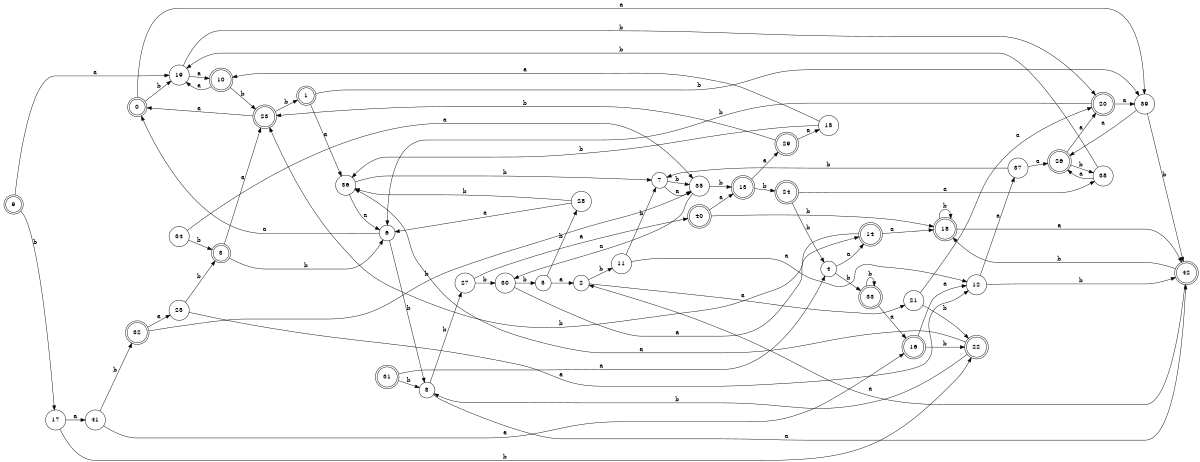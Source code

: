 digraph n35_5 {
__start0 [label="" shape="none"];

rankdir=LR;
size="8,5";

s0 [style="rounded,filled", color="black", fillcolor="white" shape="doublecircle", label="0"];
s1 [style="rounded,filled", color="black", fillcolor="white" shape="doublecircle", label="1"];
s2 [style="filled", color="black", fillcolor="white" shape="circle", label="2"];
s3 [style="rounded,filled", color="black", fillcolor="white" shape="doublecircle", label="3"];
s4 [style="filled", color="black", fillcolor="white" shape="circle", label="4"];
s5 [style="filled", color="black", fillcolor="white" shape="circle", label="5"];
s6 [style="filled", color="black", fillcolor="white" shape="circle", label="6"];
s7 [style="filled", color="black", fillcolor="white" shape="circle", label="7"];
s8 [style="filled", color="black", fillcolor="white" shape="circle", label="8"];
s9 [style="rounded,filled", color="black", fillcolor="white" shape="doublecircle", label="9"];
s10 [style="rounded,filled", color="black", fillcolor="white" shape="doublecircle", label="10"];
s11 [style="filled", color="black", fillcolor="white" shape="circle", label="11"];
s12 [style="filled", color="black", fillcolor="white" shape="circle", label="12"];
s13 [style="rounded,filled", color="black", fillcolor="white" shape="doublecircle", label="13"];
s14 [style="rounded,filled", color="black", fillcolor="white" shape="doublecircle", label="14"];
s15 [style="filled", color="black", fillcolor="white" shape="circle", label="15"];
s16 [style="rounded,filled", color="black", fillcolor="white" shape="doublecircle", label="16"];
s17 [style="filled", color="black", fillcolor="white" shape="circle", label="17"];
s18 [style="rounded,filled", color="black", fillcolor="white" shape="doublecircle", label="18"];
s19 [style="filled", color="black", fillcolor="white" shape="circle", label="19"];
s20 [style="rounded,filled", color="black", fillcolor="white" shape="doublecircle", label="20"];
s21 [style="filled", color="black", fillcolor="white" shape="circle", label="21"];
s22 [style="rounded,filled", color="black", fillcolor="white" shape="doublecircle", label="22"];
s23 [style="rounded,filled", color="black", fillcolor="white" shape="doublecircle", label="23"];
s24 [style="rounded,filled", color="black", fillcolor="white" shape="doublecircle", label="24"];
s25 [style="filled", color="black", fillcolor="white" shape="circle", label="25"];
s26 [style="rounded,filled", color="black", fillcolor="white" shape="doublecircle", label="26"];
s27 [style="filled", color="black", fillcolor="white" shape="circle", label="27"];
s28 [style="filled", color="black", fillcolor="white" shape="circle", label="28"];
s29 [style="rounded,filled", color="black", fillcolor="white" shape="doublecircle", label="29"];
s30 [style="filled", color="black", fillcolor="white" shape="circle", label="30"];
s31 [style="rounded,filled", color="black", fillcolor="white" shape="doublecircle", label="31"];
s32 [style="rounded,filled", color="black", fillcolor="white" shape="doublecircle", label="32"];
s33 [style="rounded,filled", color="black", fillcolor="white" shape="doublecircle", label="33"];
s34 [style="filled", color="black", fillcolor="white" shape="circle", label="34"];
s35 [style="filled", color="black", fillcolor="white" shape="circle", label="35"];
s36 [style="filled", color="black", fillcolor="white" shape="circle", label="36"];
s37 [style="filled", color="black", fillcolor="white" shape="circle", label="37"];
s38 [style="filled", color="black", fillcolor="white" shape="circle", label="38"];
s39 [style="filled", color="black", fillcolor="white" shape="circle", label="39"];
s40 [style="rounded,filled", color="black", fillcolor="white" shape="doublecircle", label="40"];
s41 [style="filled", color="black", fillcolor="white" shape="circle", label="41"];
s42 [style="rounded,filled", color="black", fillcolor="white" shape="doublecircle", label="42"];
s0 -> s39 [label="a"];
s0 -> s19 [label="b"];
s1 -> s36 [label="a"];
s1 -> s39 [label="b"];
s2 -> s21 [label="a"];
s2 -> s11 [label="b"];
s3 -> s23 [label="a"];
s3 -> s6 [label="b"];
s4 -> s14 [label="a"];
s4 -> s33 [label="b"];
s5 -> s2 [label="a"];
s5 -> s28 [label="b"];
s6 -> s0 [label="a"];
s6 -> s8 [label="b"];
s7 -> s35 [label="a"];
s7 -> s35 [label="b"];
s8 -> s42 [label="a"];
s8 -> s27 [label="b"];
s9 -> s19 [label="a"];
s9 -> s17 [label="b"];
s10 -> s19 [label="a"];
s10 -> s23 [label="b"];
s11 -> s12 [label="a"];
s11 -> s7 [label="b"];
s12 -> s37 [label="a"];
s12 -> s42 [label="b"];
s13 -> s29 [label="a"];
s13 -> s24 [label="b"];
s14 -> s18 [label="a"];
s14 -> s23 [label="b"];
s15 -> s10 [label="a"];
s15 -> s36 [label="b"];
s16 -> s12 [label="a"];
s16 -> s22 [label="b"];
s17 -> s41 [label="a"];
s17 -> s22 [label="b"];
s18 -> s42 [label="a"];
s18 -> s18 [label="b"];
s19 -> s10 [label="a"];
s19 -> s20 [label="b"];
s20 -> s39 [label="a"];
s20 -> s6 [label="b"];
s21 -> s20 [label="a"];
s21 -> s22 [label="b"];
s22 -> s36 [label="a"];
s22 -> s8 [label="b"];
s23 -> s0 [label="a"];
s23 -> s1 [label="b"];
s24 -> s38 [label="a"];
s24 -> s4 [label="b"];
s25 -> s12 [label="a"];
s25 -> s3 [label="b"];
s26 -> s20 [label="a"];
s26 -> s38 [label="b"];
s27 -> s40 [label="a"];
s27 -> s30 [label="b"];
s28 -> s6 [label="a"];
s28 -> s36 [label="b"];
s29 -> s15 [label="a"];
s29 -> s23 [label="b"];
s30 -> s14 [label="a"];
s30 -> s5 [label="b"];
s31 -> s4 [label="a"];
s31 -> s8 [label="b"];
s32 -> s25 [label="a"];
s32 -> s35 [label="b"];
s33 -> s16 [label="a"];
s33 -> s33 [label="b"];
s34 -> s35 [label="a"];
s34 -> s3 [label="b"];
s35 -> s30 [label="a"];
s35 -> s13 [label="b"];
s36 -> s6 [label="a"];
s36 -> s7 [label="b"];
s37 -> s26 [label="a"];
s37 -> s7 [label="b"];
s38 -> s26 [label="a"];
s38 -> s19 [label="b"];
s39 -> s26 [label="a"];
s39 -> s42 [label="b"];
s40 -> s13 [label="a"];
s40 -> s18 [label="b"];
s41 -> s16 [label="a"];
s41 -> s32 [label="b"];
s42 -> s2 [label="a"];
s42 -> s18 [label="b"];

}